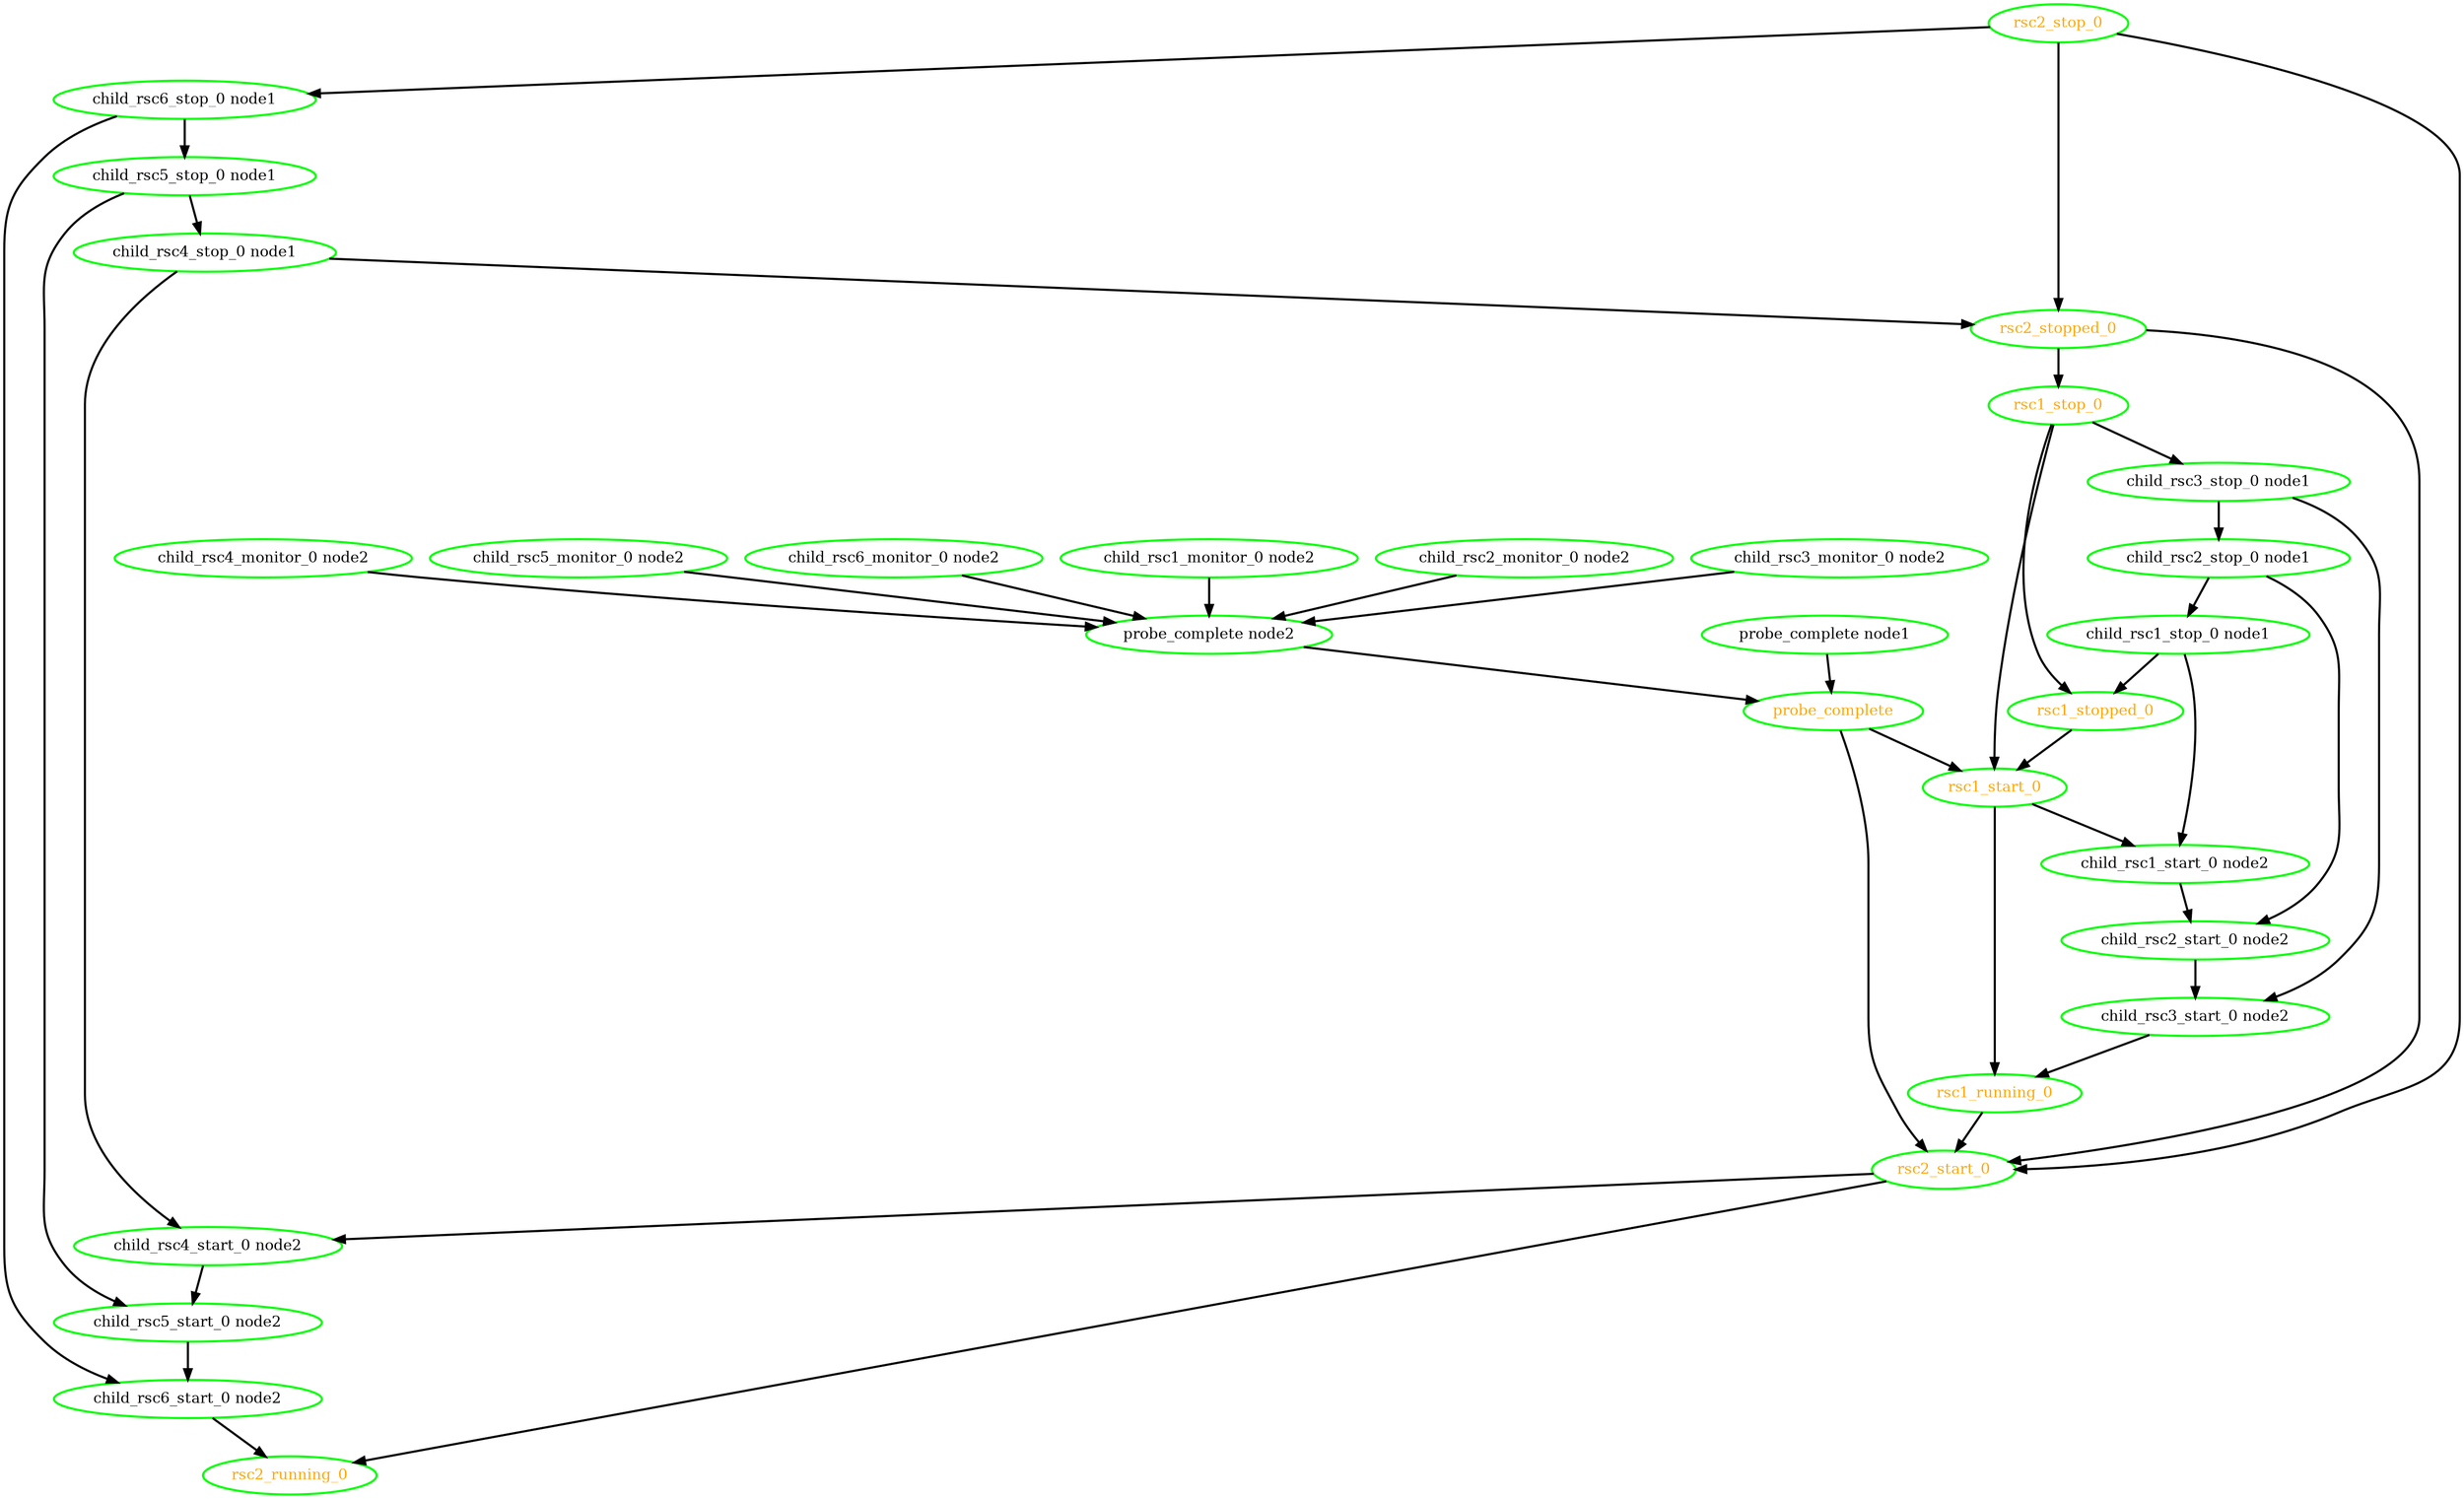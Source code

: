 digraph "g" {
	size = "30,30"
"probe_complete" [ style=bold color="green" fontcolor="orange" ]
"probe_complete node1" [ style=bold color="green" fontcolor="black" ]
"probe_complete node2" [ style=bold color="green" fontcolor="black" ]
"child_rsc1_monitor_0 node2" [ style=bold color="green" fontcolor="black" ]
"child_rsc2_monitor_0 node2" [ style=bold color="green" fontcolor="black" ]
"child_rsc3_monitor_0 node2" [ style=bold color="green" fontcolor="black" ]
"child_rsc4_monitor_0 node2" [ style=bold color="green" fontcolor="black" ]
"child_rsc5_monitor_0 node2" [ style=bold color="green" fontcolor="black" ]
"child_rsc6_monitor_0 node2" [ style=bold color="green" fontcolor="black" ]
"child_rsc1_stop_0 node1" [ style=bold color="green" fontcolor="black" ]
"child_rsc1_start_0 node2" [ style=bold color="green" fontcolor="black" ]
"child_rsc2_stop_0 node1" [ style=bold color="green" fontcolor="black" ]
"child_rsc2_start_0 node2" [ style=bold color="green" fontcolor="black" ]
"child_rsc3_stop_0 node1" [ style=bold color="green" fontcolor="black" ]
"child_rsc3_start_0 node2" [ style=bold color="green" fontcolor="black" ]
"rsc1_start_0" [ style=bold color="green" fontcolor="orange" ]
"rsc1_running_0" [ style=bold color="green" fontcolor="orange" ]
"rsc1_stop_0" [ style=bold color="green" fontcolor="orange" ]
"rsc1_stopped_0" [ style=bold color="green" fontcolor="orange" ]
"child_rsc4_stop_0 node1" [ style=bold color="green" fontcolor="black" ]
"child_rsc4_start_0 node2" [ style=bold color="green" fontcolor="black" ]
"child_rsc5_stop_0 node1" [ style=bold color="green" fontcolor="black" ]
"child_rsc5_start_0 node2" [ style=bold color="green" fontcolor="black" ]
"child_rsc6_stop_0 node1" [ style=bold color="green" fontcolor="black" ]
"child_rsc6_start_0 node2" [ style=bold color="green" fontcolor="black" ]
"rsc2_start_0" [ style=bold color="green" fontcolor="orange" ]
"rsc2_running_0" [ style=bold color="green" fontcolor="orange" ]
"rsc2_stop_0" [ style=bold color="green" fontcolor="orange" ]
"rsc2_stopped_0" [ style=bold color="green" fontcolor="orange" ]
"probe_complete node1" -> "probe_complete" [ style = bold]
"probe_complete node2" -> "probe_complete" [ style = bold]
"child_rsc1_monitor_0 node2" -> "probe_complete node2" [ style = bold]
"child_rsc2_monitor_0 node2" -> "probe_complete node2" [ style = bold]
"child_rsc3_monitor_0 node2" -> "probe_complete node2" [ style = bold]
"child_rsc4_monitor_0 node2" -> "probe_complete node2" [ style = bold]
"child_rsc5_monitor_0 node2" -> "probe_complete node2" [ style = bold]
"child_rsc6_monitor_0 node2" -> "probe_complete node2" [ style = bold]
"child_rsc2_stop_0 node1" -> "child_rsc1_stop_0 node1" [ style = bold]
"child_rsc1_stop_0 node1" -> "child_rsc1_start_0 node2" [ style = bold]
"rsc1_start_0" -> "child_rsc1_start_0 node2" [ style = bold]
"child_rsc3_stop_0 node1" -> "child_rsc2_stop_0 node1" [ style = bold]
"child_rsc1_start_0 node2" -> "child_rsc2_start_0 node2" [ style = bold]
"child_rsc2_stop_0 node1" -> "child_rsc2_start_0 node2" [ style = bold]
"rsc1_stop_0" -> "child_rsc3_stop_0 node1" [ style = bold]
"child_rsc2_start_0 node2" -> "child_rsc3_start_0 node2" [ style = bold]
"child_rsc3_stop_0 node1" -> "child_rsc3_start_0 node2" [ style = bold]
"probe_complete" -> "rsc1_start_0" [ style = bold]
"rsc1_stop_0" -> "rsc1_start_0" [ style = bold]
"rsc1_stopped_0" -> "rsc1_start_0" [ style = bold]
"child_rsc3_start_0 node2" -> "rsc1_running_0" [ style = bold]
"rsc1_start_0" -> "rsc1_running_0" [ style = bold]
"rsc2_stopped_0" -> "rsc1_stop_0" [ style = bold]
"child_rsc1_stop_0 node1" -> "rsc1_stopped_0" [ style = bold]
"rsc1_stop_0" -> "rsc1_stopped_0" [ style = bold]
"child_rsc5_stop_0 node1" -> "child_rsc4_stop_0 node1" [ style = bold]
"child_rsc4_stop_0 node1" -> "child_rsc4_start_0 node2" [ style = bold]
"rsc2_start_0" -> "child_rsc4_start_0 node2" [ style = bold]
"child_rsc6_stop_0 node1" -> "child_rsc5_stop_0 node1" [ style = bold]
"child_rsc4_start_0 node2" -> "child_rsc5_start_0 node2" [ style = bold]
"child_rsc5_stop_0 node1" -> "child_rsc5_start_0 node2" [ style = bold]
"rsc2_stop_0" -> "child_rsc6_stop_0 node1" [ style = bold]
"child_rsc5_start_0 node2" -> "child_rsc6_start_0 node2" [ style = bold]
"child_rsc6_stop_0 node1" -> "child_rsc6_start_0 node2" [ style = bold]
"probe_complete" -> "rsc2_start_0" [ style = bold]
"rsc1_running_0" -> "rsc2_start_0" [ style = bold]
"rsc2_stop_0" -> "rsc2_start_0" [ style = bold]
"rsc2_stopped_0" -> "rsc2_start_0" [ style = bold]
"child_rsc6_start_0 node2" -> "rsc2_running_0" [ style = bold]
"rsc2_start_0" -> "rsc2_running_0" [ style = bold]
"child_rsc4_stop_0 node1" -> "rsc2_stopped_0" [ style = bold]
"rsc2_stop_0" -> "rsc2_stopped_0" [ style = bold]
}
